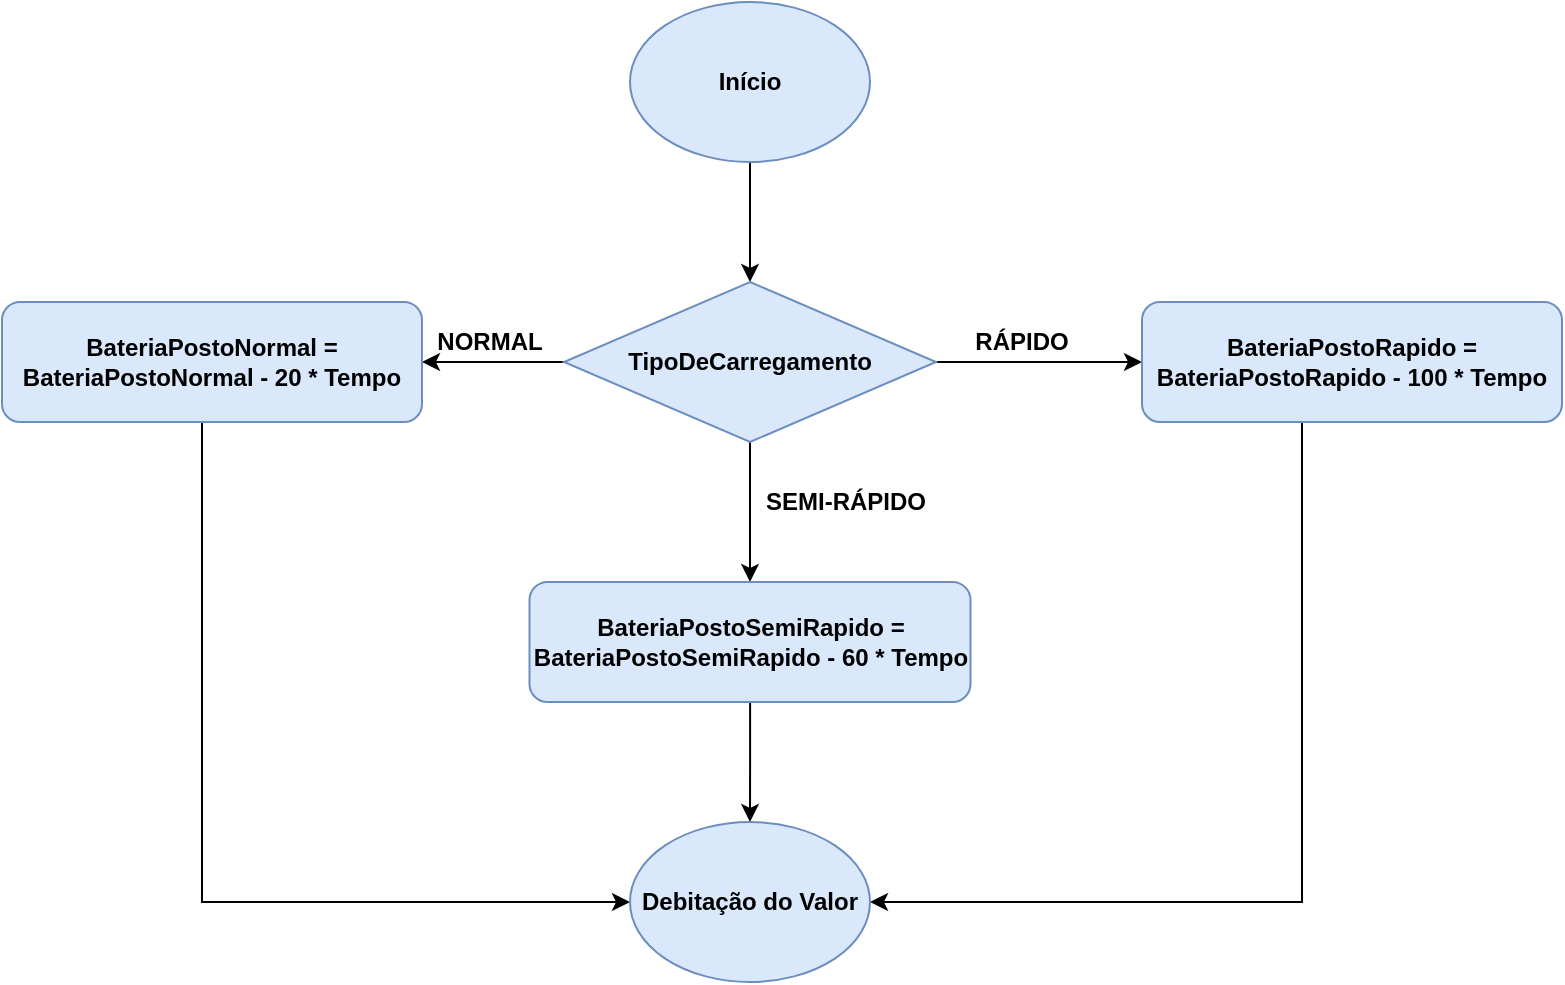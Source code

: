 <mxfile version="12.9.9" type="device"><diagram id="3_wstxB1-v2Z9V4mSoaC" name="Página-1"><mxGraphModel dx="1086" dy="806" grid="1" gridSize="10" guides="1" tooltips="1" connect="1" arrows="1" fold="1" page="1" pageScale="1" pageWidth="827" pageHeight="1169" math="0" shadow="0"><root><mxCell id="0"/><mxCell id="1" parent="0"/><mxCell id="famyD-qjKwMhr4wogFG0-1" style="edgeStyle=orthogonalEdgeStyle;rounded=0;orthogonalLoop=1;jettySize=auto;html=1;" edge="1" parent="1" source="QgwGMVNtkMK_rr7VGuE7-1" target="QgwGMVNtkMK_rr7VGuE7-4"><mxGeometry relative="1" as="geometry"/></mxCell><mxCell id="QgwGMVNtkMK_rr7VGuE7-1" value="&lt;b&gt;Início&lt;/b&gt;" style="ellipse;whiteSpace=wrap;html=1;fillColor=#dae8fc;strokeColor=#6c8ebf;" parent="1" vertex="1"><mxGeometry x="354" y="30" width="120" height="80" as="geometry"/></mxCell><mxCell id="QgwGMVNtkMK_rr7VGuE7-9" style="edgeStyle=orthogonalEdgeStyle;rounded=0;orthogonalLoop=1;jettySize=auto;html=1;entryX=0.5;entryY=0;entryDx=0;entryDy=0;" parent="1" source="QgwGMVNtkMK_rr7VGuE7-4" target="QgwGMVNtkMK_rr7VGuE7-7" edge="1"><mxGeometry relative="1" as="geometry"/></mxCell><mxCell id="QgwGMVNtkMK_rr7VGuE7-10" style="edgeStyle=orthogonalEdgeStyle;rounded=0;orthogonalLoop=1;jettySize=auto;html=1;entryX=0;entryY=0.5;entryDx=0;entryDy=0;" parent="1" source="QgwGMVNtkMK_rr7VGuE7-4" target="QgwGMVNtkMK_rr7VGuE7-8" edge="1"><mxGeometry relative="1" as="geometry"/></mxCell><mxCell id="QgwGMVNtkMK_rr7VGuE7-11" style="edgeStyle=orthogonalEdgeStyle;rounded=0;orthogonalLoop=1;jettySize=auto;html=1;entryX=1;entryY=0.5;entryDx=0;entryDy=0;" parent="1" source="QgwGMVNtkMK_rr7VGuE7-4" target="QgwGMVNtkMK_rr7VGuE7-6" edge="1"><mxGeometry relative="1" as="geometry"/></mxCell><mxCell id="QgwGMVNtkMK_rr7VGuE7-4" value="&lt;b&gt;TipoDeCarregamento&lt;/b&gt;" style="rhombus;whiteSpace=wrap;html=1;fillColor=#dae8fc;strokeColor=#6c8ebf;" parent="1" vertex="1"><mxGeometry x="321" y="170" width="186" height="80" as="geometry"/></mxCell><mxCell id="QgwGMVNtkMK_rr7VGuE7-19" style="edgeStyle=orthogonalEdgeStyle;rounded=0;orthogonalLoop=1;jettySize=auto;html=1;entryX=0;entryY=0.5;entryDx=0;entryDy=0;" parent="1" source="QgwGMVNtkMK_rr7VGuE7-6" target="QgwGMVNtkMK_rr7VGuE7-16" edge="1"><mxGeometry relative="1" as="geometry"><Array as="points"><mxPoint x="140" y="480"/></Array></mxGeometry></mxCell><mxCell id="QgwGMVNtkMK_rr7VGuE7-6" value="&lt;b&gt;BateriaPostoNormal = BateriaPostoNormal - 20 * Tempo&lt;/b&gt;" style="rounded=1;whiteSpace=wrap;html=1;fillColor=#dae8fc;strokeColor=#6c8ebf;" parent="1" vertex="1"><mxGeometry x="40" y="180" width="210" height="60" as="geometry"/></mxCell><mxCell id="QgwGMVNtkMK_rr7VGuE7-17" style="edgeStyle=orthogonalEdgeStyle;rounded=0;orthogonalLoop=1;jettySize=auto;html=1;entryX=0.5;entryY=0;entryDx=0;entryDy=0;" parent="1" source="QgwGMVNtkMK_rr7VGuE7-7" target="QgwGMVNtkMK_rr7VGuE7-16" edge="1"><mxGeometry relative="1" as="geometry"/></mxCell><mxCell id="QgwGMVNtkMK_rr7VGuE7-7" value="&lt;b&gt;BateriaPostoSemiRapido = BateriaPostoSemiRapido - 60&lt;/b&gt;&lt;b&gt;&amp;nbsp;*&amp;nbsp;&lt;/b&gt;&lt;b&gt;Tempo&lt;/b&gt;" style="rounded=1;whiteSpace=wrap;html=1;fillColor=#dae8fc;strokeColor=#6c8ebf;" parent="1" vertex="1"><mxGeometry x="303.75" y="320" width="220.5" height="60" as="geometry"/></mxCell><mxCell id="QgwGMVNtkMK_rr7VGuE7-18" style="edgeStyle=orthogonalEdgeStyle;rounded=0;orthogonalLoop=1;jettySize=auto;html=1;entryX=1;entryY=0.5;entryDx=0;entryDy=0;" parent="1" source="QgwGMVNtkMK_rr7VGuE7-8" target="QgwGMVNtkMK_rr7VGuE7-16" edge="1"><mxGeometry relative="1" as="geometry"><Array as="points"><mxPoint x="690" y="480"/></Array></mxGeometry></mxCell><mxCell id="QgwGMVNtkMK_rr7VGuE7-8" value="&lt;b&gt;BateriaPostoRapido = BateriaPostoRapido - 100&amp;nbsp;&lt;/b&gt;&lt;b&gt;*&amp;nbsp;&lt;/b&gt;&lt;b&gt;Tempo&lt;/b&gt;" style="rounded=1;whiteSpace=wrap;html=1;fillColor=#dae8fc;strokeColor=#6c8ebf;" parent="1" vertex="1"><mxGeometry x="610" y="180" width="210" height="60" as="geometry"/></mxCell><mxCell id="QgwGMVNtkMK_rr7VGuE7-13" value="&lt;b&gt;NORMAL&lt;/b&gt;" style="text;html=1;strokeColor=none;fillColor=none;align=center;verticalAlign=middle;whiteSpace=wrap;rounded=0;" parent="1" vertex="1"><mxGeometry x="263.75" y="190" width="40" height="20" as="geometry"/></mxCell><mxCell id="QgwGMVNtkMK_rr7VGuE7-14" value="&lt;b&gt;RÁPIDO&lt;/b&gt;" style="text;html=1;strokeColor=none;fillColor=none;align=center;verticalAlign=middle;whiteSpace=wrap;rounded=0;" parent="1" vertex="1"><mxGeometry x="530" y="190" width="40" height="20" as="geometry"/></mxCell><mxCell id="QgwGMVNtkMK_rr7VGuE7-15" value="&lt;b&gt;SEMI-RÁPIDO&lt;/b&gt;" style="text;html=1;strokeColor=none;fillColor=none;align=center;verticalAlign=middle;whiteSpace=wrap;rounded=0;" parent="1" vertex="1"><mxGeometry x="417" y="270" width="90" height="20" as="geometry"/></mxCell><mxCell id="QgwGMVNtkMK_rr7VGuE7-16" value="&lt;b&gt;Debitação do Valor&lt;/b&gt;" style="ellipse;whiteSpace=wrap;html=1;fillColor=#dae8fc;strokeColor=#6c8ebf;" parent="1" vertex="1"><mxGeometry x="354" y="440" width="120" height="80" as="geometry"/></mxCell></root></mxGraphModel></diagram></mxfile>